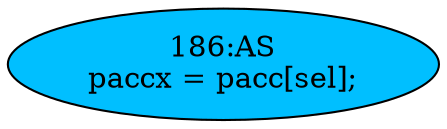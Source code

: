 strict digraph "" {
	node [label="\N"];
	"186:AS"	 [ast="<pyverilog.vparser.ast.Assign object at 0x7f5d276e8f50>",
		def_var="['paccx']",
		fillcolor=deepskyblue,
		label="186:AS
paccx = pacc[sel];",
		statements="[]",
		style=filled,
		typ=Assign,
		use_var="['pacc', 'sel']"];
}
